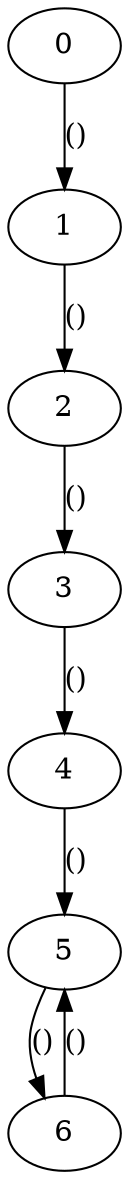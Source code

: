 
digraph G {
u0[label="0"];
u1[label="1"];
u2[label="2"];
u3[label="3"];
u4[label="4"];
u5[label="5"];
u6[label="6"];
u0 -> u1[label="()"];
u1 -> u2[label="()"];
u2 -> u3[label="()"];
u3 -> u4[label="()"];
u4 -> u5[label="()"];
u5 -> u6[label="()"];
u6 -> u5[label="()"];
}
